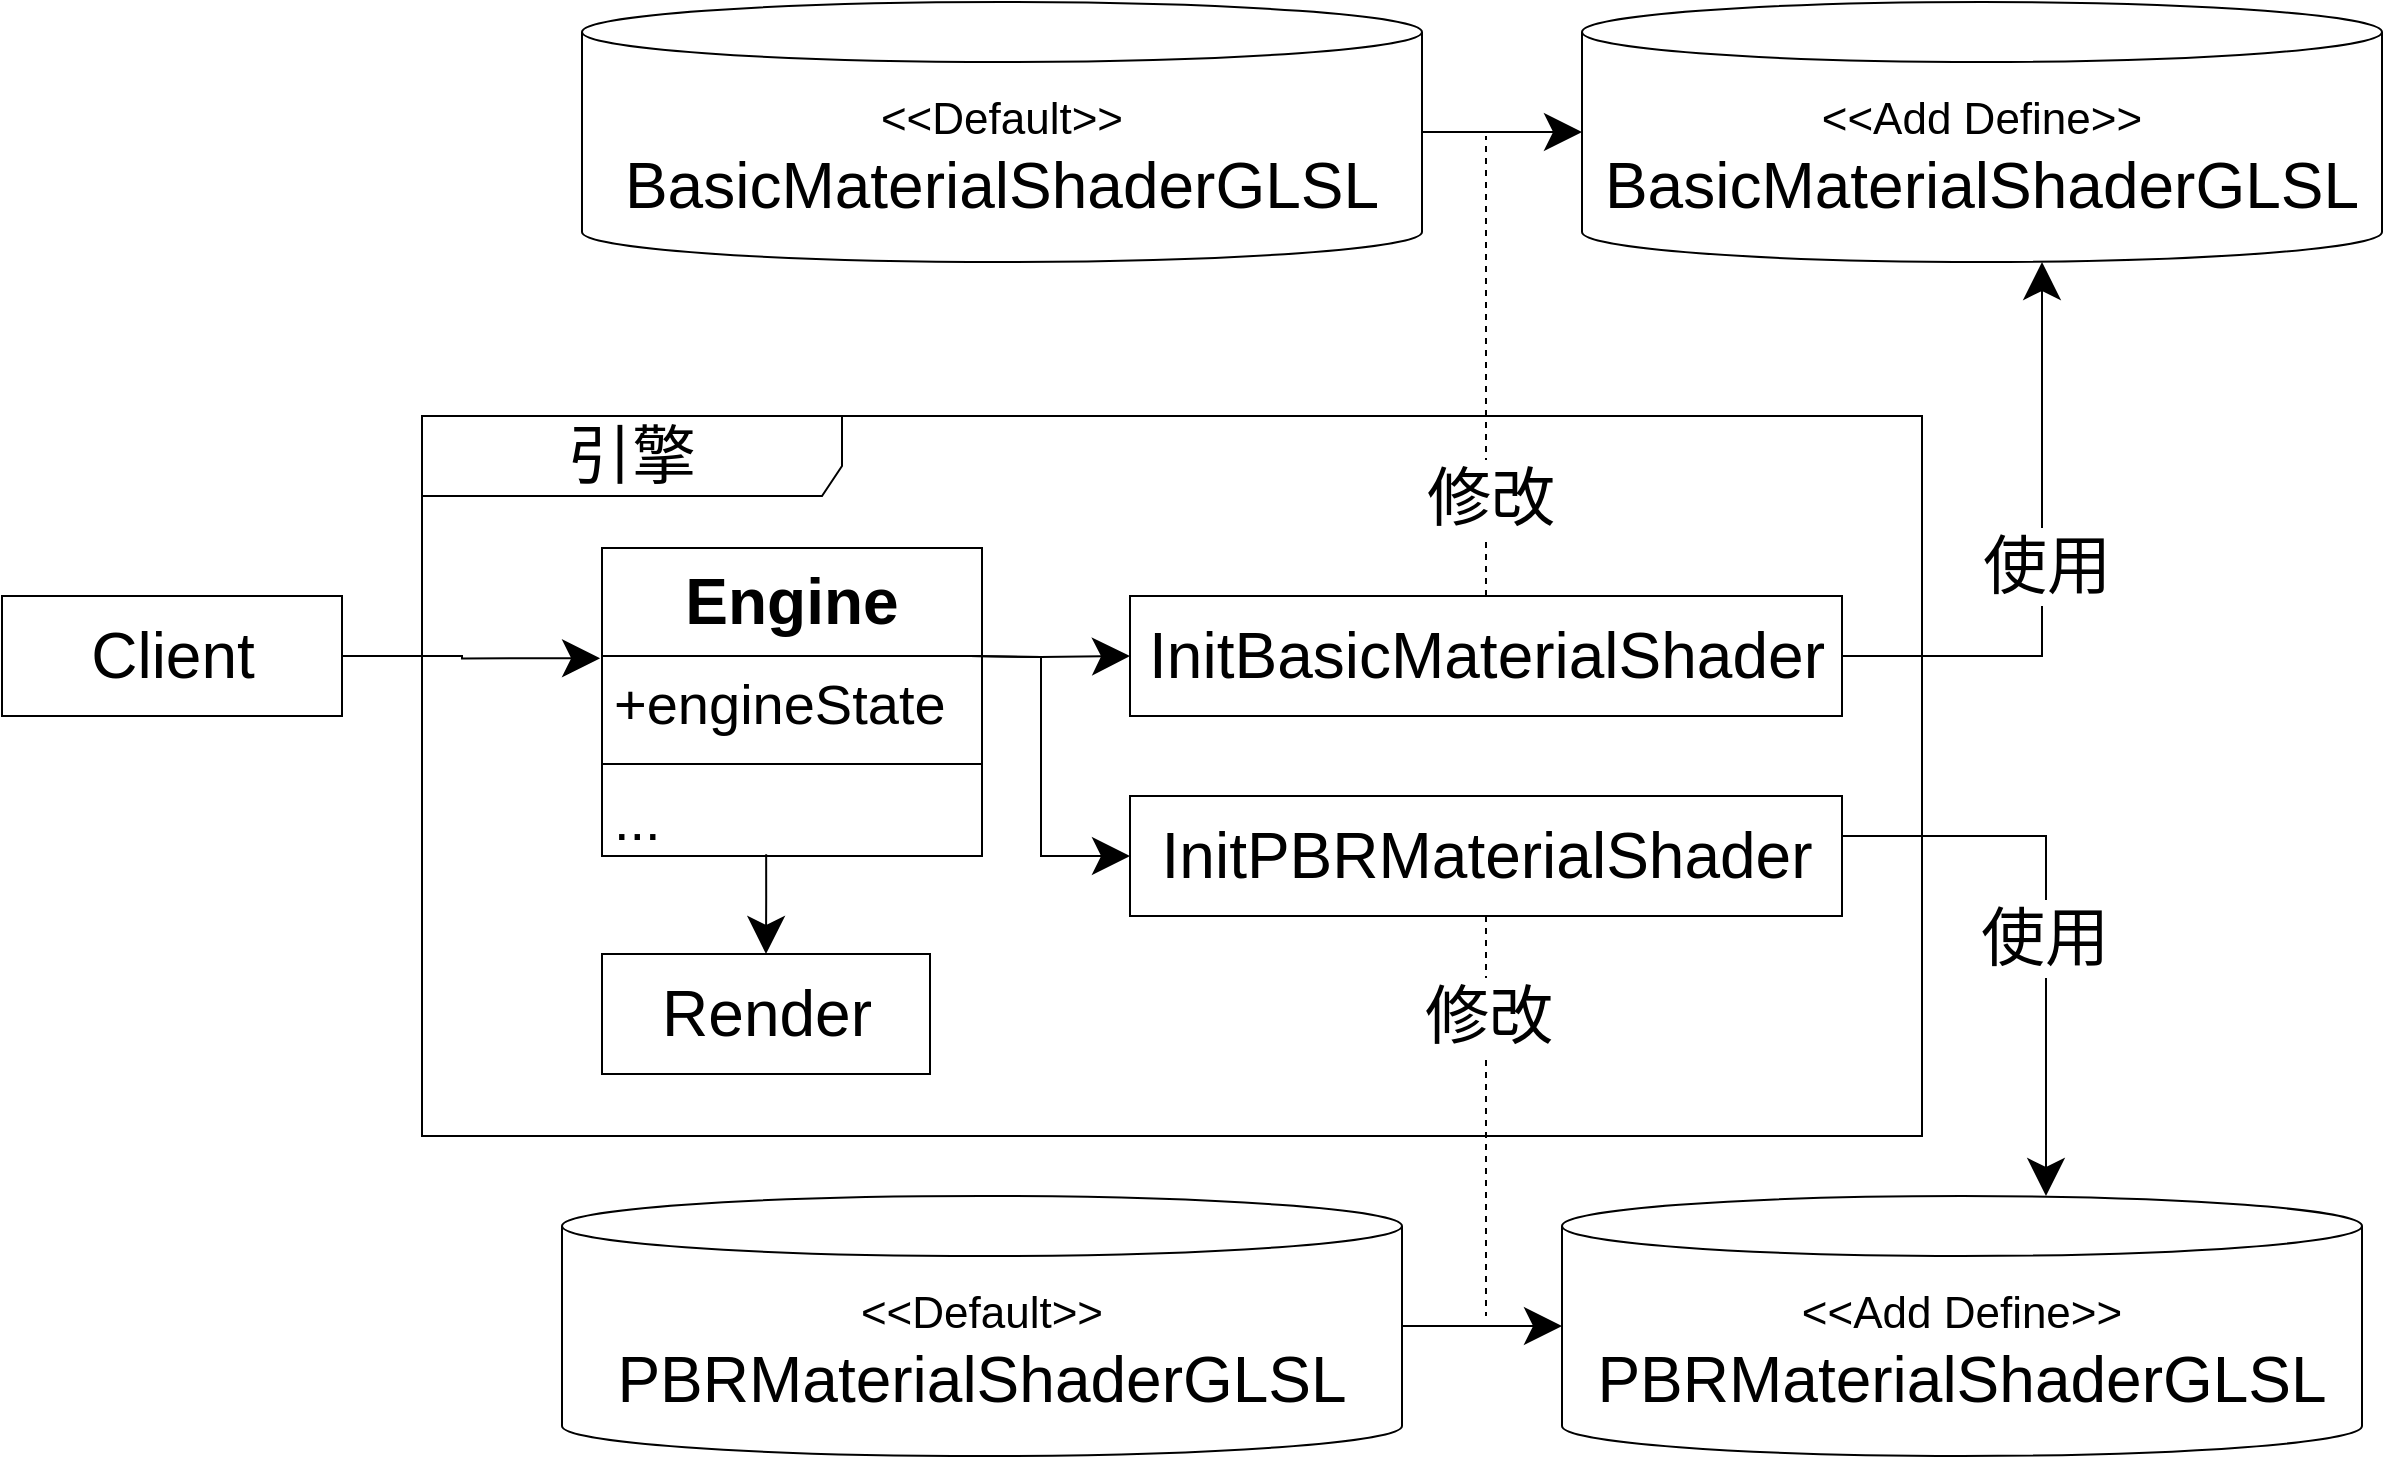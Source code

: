 <mxfile version="14.6.13" type="device"><diagram id="aFtpn4q2CuxT0qsXSHBK" name="第 1 页"><mxGraphModel dx="1892" dy="1344" grid="1" gridSize="10" guides="1" tooltips="1" connect="1" arrows="1" fold="1" page="1" pageScale="1" pageWidth="827" pageHeight="1169" math="0" shadow="0"><root><mxCell id="0"/><mxCell id="1" parent="0"/><mxCell id="fDbQfsbFCh6529b2uhR8-13" value="&lt;font style=&quot;font-size: 32px&quot;&gt;引擎&lt;/font&gt;" style="shape=umlFrame;whiteSpace=wrap;html=1;width=210;height=40;fontSize=32;" parent="1" vertex="1"><mxGeometry x="590" y="900" width="750" height="360" as="geometry"/></mxCell><mxCell id="fDbQfsbFCh6529b2uhR8-1" value="" style="edgeStyle=orthogonalEdgeStyle;rounded=0;orthogonalLoop=1;jettySize=auto;html=1;startSize=16;endSize=16;exitX=1;exitY=0.5;exitDx=0;exitDy=0;entryX=-0.005;entryY=0.023;entryDx=0;entryDy=0;entryPerimeter=0;" parent="1" source="fDbQfsbFCh6529b2uhR8-2" edge="1" target="vVLMvmYz_EncnkM56kR2-2"><mxGeometry relative="1" as="geometry"><mxPoint x="694" y="1020" as="targetPoint"/><mxPoint x="614" y="1020" as="sourcePoint"/></mxGeometry></mxCell><mxCell id="fDbQfsbFCh6529b2uhR8-2" value="Client" style="html=1;fontSize=32;" parent="1" vertex="1"><mxGeometry x="380" y="990.0" width="170" height="60" as="geometry"/></mxCell><mxCell id="fDbQfsbFCh6529b2uhR8-14" style="edgeStyle=orthogonalEdgeStyle;rounded=0;orthogonalLoop=1;jettySize=auto;html=1;entryX=0;entryY=0.5;entryDx=0;entryDy=0;entryPerimeter=0;endSize=16;startSize=16;" parent="1" source="fDbQfsbFCh6529b2uhR8-5" target="fDbQfsbFCh6529b2uhR8-7" edge="1"><mxGeometry relative="1" as="geometry"/></mxCell><mxCell id="fDbQfsbFCh6529b2uhR8-5" value="&lt;font&gt;&lt;font style=&quot;font-size: 22px&quot;&gt;&amp;lt;&amp;lt;Default&amp;gt;&amp;gt;&lt;/font&gt;&lt;br&gt;&lt;span style=&quot;font-size: 32px&quot;&gt;BasicMaterialShaderGLSL&lt;/span&gt;&lt;/font&gt;" style="shape=cylinder3;whiteSpace=wrap;html=1;boundedLbl=1;backgroundOutline=1;size=15;" parent="1" vertex="1"><mxGeometry x="670" y="693" width="420" height="130" as="geometry"/></mxCell><mxCell id="fDbQfsbFCh6529b2uhR8-7" value="&lt;font&gt;&lt;font style=&quot;font-size: 22px&quot;&gt;&amp;lt;&amp;lt;Add Define&amp;gt;&amp;gt;&lt;/font&gt;&lt;br&gt;&lt;span style=&quot;font-size: 32px&quot;&gt;BasicMaterialShaderGLSL&lt;/span&gt;&lt;/font&gt;" style="shape=cylinder3;whiteSpace=wrap;html=1;boundedLbl=1;backgroundOutline=1;size=15;" parent="1" vertex="1"><mxGeometry x="1170" y="693" width="400" height="130" as="geometry"/></mxCell><mxCell id="fDbQfsbFCh6529b2uhR8-8" value="" style="edgeStyle=orthogonalEdgeStyle;rounded=0;orthogonalLoop=1;jettySize=auto;html=1;endSize=16;startSize=16;" parent="1" target="fDbQfsbFCh6529b2uhR8-11" edge="1"><mxGeometry relative="1" as="geometry"><mxPoint x="864" y="1020.0" as="sourcePoint"/></mxGeometry></mxCell><mxCell id="fDbQfsbFCh6529b2uhR8-9" value="" style="edgeStyle=orthogonalEdgeStyle;rounded=0;orthogonalLoop=1;jettySize=auto;html=1;endSize=16;startSize=16;exitX=0.432;exitY=0.978;exitDx=0;exitDy=0;exitPerimeter=0;" parent="1" source="vVLMvmYz_EncnkM56kR2-4" target="fDbQfsbFCh6529b2uhR8-12" edge="1"><mxGeometry relative="1" as="geometry"><mxPoint x="779" y="1050.0" as="sourcePoint"/></mxGeometry></mxCell><mxCell id="IwQg8gsE1PQUw5Mti5vR-5" style="edgeStyle=orthogonalEdgeStyle;rounded=0;orthogonalLoop=1;jettySize=auto;html=1;entryX=0;entryY=0.5;entryDx=0;entryDy=0;startSize=16;endSize=16;" parent="1" target="IwQg8gsE1PQUw5Mti5vR-1" edge="1"><mxGeometry relative="1" as="geometry"><mxPoint x="864" y="1020.0" as="sourcePoint"/></mxGeometry></mxCell><mxCell id="fDbQfsbFCh6529b2uhR8-17" style="edgeStyle=orthogonalEdgeStyle;rounded=0;orthogonalLoop=1;jettySize=auto;html=1;startSize=16;endSize=16;dashed=1;endArrow=none;endFill=0;" parent="1" source="fDbQfsbFCh6529b2uhR8-11" edge="1"><mxGeometry relative="1" as="geometry"><mxPoint x="1122" y="760" as="targetPoint"/></mxGeometry></mxCell><mxCell id="fDbQfsbFCh6529b2uhR8-18" value="&lt;span style=&quot;font-size: 32px&quot;&gt;修改&lt;/span&gt;" style="edgeLabel;html=1;align=center;verticalAlign=middle;resizable=0;points=[];" parent="fDbQfsbFCh6529b2uhR8-17" vertex="1" connectable="0"><mxGeometry x="0.266" y="-1" relative="1" as="geometry"><mxPoint y="96" as="offset"/></mxGeometry></mxCell><mxCell id="fDbQfsbFCh6529b2uhR8-19" style="edgeStyle=orthogonalEdgeStyle;rounded=0;orthogonalLoop=1;jettySize=auto;html=1;endArrow=classic;endFill=1;startSize=16;endSize=16;exitX=1;exitY=0.5;exitDx=0;exitDy=0;" parent="1" source="fDbQfsbFCh6529b2uhR8-11" target="fDbQfsbFCh6529b2uhR8-7" edge="1"><mxGeometry relative="1" as="geometry"><Array as="points"><mxPoint x="1400" y="1020"/></Array><mxPoint x="1400" y="880" as="targetPoint"/></mxGeometry></mxCell><mxCell id="fDbQfsbFCh6529b2uhR8-20" value="&lt;font style=&quot;font-size: 32px&quot;&gt;使用&lt;/font&gt;" style="edgeLabel;html=1;align=center;verticalAlign=middle;resizable=0;points=[];" parent="fDbQfsbFCh6529b2uhR8-19" vertex="1" connectable="0"><mxGeometry x="-0.022" y="-2" relative="1" as="geometry"><mxPoint as="offset"/></mxGeometry></mxCell><mxCell id="fDbQfsbFCh6529b2uhR8-11" value="InitBasicMaterialShader" style="html=1;fontSize=32;" parent="1" vertex="1"><mxGeometry x="944" y="990" width="356" height="60" as="geometry"/></mxCell><mxCell id="fDbQfsbFCh6529b2uhR8-12" value="Render" style="html=1;fontSize=32;" parent="1" vertex="1"><mxGeometry x="680" y="1169" width="164" height="60" as="geometry"/></mxCell><mxCell id="IwQg8gsE1PQUw5Mti5vR-6" style="edgeStyle=orthogonalEdgeStyle;rounded=0;orthogonalLoop=1;jettySize=auto;html=1;startSize=16;endSize=16;endArrow=none;endFill=0;dashed=1;" parent="1" source="IwQg8gsE1PQUw5Mti5vR-1" edge="1"><mxGeometry relative="1" as="geometry"><mxPoint x="1122" y="1350" as="targetPoint"/></mxGeometry></mxCell><mxCell id="IwQg8gsE1PQUw5Mti5vR-7" value="&lt;font style=&quot;font-size: 32px&quot;&gt;修改&lt;/font&gt;" style="edgeLabel;html=1;align=center;verticalAlign=middle;resizable=0;points=[];" parent="IwQg8gsE1PQUw5Mti5vR-6" vertex="1" connectable="0"><mxGeometry x="0.111" y="1" relative="1" as="geometry"><mxPoint x="-1" y="-61" as="offset"/></mxGeometry></mxCell><mxCell id="IwQg8gsE1PQUw5Mti5vR-8" style="edgeStyle=orthogonalEdgeStyle;rounded=0;orthogonalLoop=1;jettySize=auto;html=1;endArrow=classic;endFill=1;startSize=16;endSize=16;" parent="1" source="IwQg8gsE1PQUw5Mti5vR-1" target="IwQg8gsE1PQUw5Mti5vR-3" edge="1"><mxGeometry relative="1" as="geometry"><Array as="points"><mxPoint x="1402" y="1110"/></Array></mxGeometry></mxCell><mxCell id="IwQg8gsE1PQUw5Mti5vR-9" value="&lt;font style=&quot;font-size: 32px&quot;&gt;使用&lt;/font&gt;" style="edgeLabel;html=1;align=center;verticalAlign=middle;resizable=0;points=[];" parent="IwQg8gsE1PQUw5Mti5vR-8" vertex="1" connectable="0"><mxGeometry x="0.085" y="-1" relative="1" as="geometry"><mxPoint as="offset"/></mxGeometry></mxCell><mxCell id="IwQg8gsE1PQUw5Mti5vR-1" value="InitPBRMaterialShader" style="html=1;fontSize=32;" parent="1" vertex="1"><mxGeometry x="944" y="1090" width="356" height="60" as="geometry"/></mxCell><mxCell id="IwQg8gsE1PQUw5Mti5vR-4" style="edgeStyle=orthogonalEdgeStyle;rounded=0;orthogonalLoop=1;jettySize=auto;html=1;entryX=0;entryY=0.5;entryDx=0;entryDy=0;entryPerimeter=0;endSize=16;startSize=16;" parent="1" source="IwQg8gsE1PQUw5Mti5vR-2" target="IwQg8gsE1PQUw5Mti5vR-3" edge="1"><mxGeometry relative="1" as="geometry"/></mxCell><mxCell id="IwQg8gsE1PQUw5Mti5vR-2" value="&lt;font&gt;&lt;font style=&quot;font-size: 22px&quot;&gt;&amp;lt;&amp;lt;Default&amp;gt;&amp;gt;&lt;/font&gt;&lt;br&gt;&lt;span style=&quot;font-size: 32px&quot;&gt;PBRMaterialShaderGLSL&lt;/span&gt;&lt;/font&gt;" style="shape=cylinder3;whiteSpace=wrap;html=1;boundedLbl=1;backgroundOutline=1;size=15;" parent="1" vertex="1"><mxGeometry x="660" y="1290" width="420" height="130" as="geometry"/></mxCell><mxCell id="IwQg8gsE1PQUw5Mti5vR-3" value="&lt;font&gt;&lt;font style=&quot;font-size: 22px&quot;&gt;&amp;lt;&amp;lt;Add Define&amp;gt;&amp;gt;&lt;/font&gt;&lt;br&gt;&lt;span style=&quot;font-size: 32px&quot;&gt;PBRMaterialShaderGLSL&lt;/span&gt;&lt;/font&gt;" style="shape=cylinder3;whiteSpace=wrap;html=1;boundedLbl=1;backgroundOutline=1;size=15;" parent="1" vertex="1"><mxGeometry x="1160" y="1290" width="400" height="130" as="geometry"/></mxCell><mxCell id="vVLMvmYz_EncnkM56kR2-1" value="Engine" style="swimlane;fontStyle=1;align=center;verticalAlign=top;childLayout=stackLayout;horizontal=1;startSize=54;horizontalStack=0;resizeParent=1;resizeParentMax=0;resizeLast=0;collapsible=1;marginBottom=0;fontSize=32;" vertex="1" parent="1"><mxGeometry x="680" y="966" width="190" height="154" as="geometry"/></mxCell><mxCell id="vVLMvmYz_EncnkM56kR2-2" value="+engineState" style="text;strokeColor=none;fillColor=none;align=left;verticalAlign=top;spacingLeft=4;spacingRight=4;overflow=hidden;rotatable=0;points=[[0,0.5],[1,0.5]];portConstraint=eastwest;fontSize=28;" vertex="1" parent="vVLMvmYz_EncnkM56kR2-1"><mxGeometry y="54" width="190" height="50" as="geometry"/></mxCell><mxCell id="vVLMvmYz_EncnkM56kR2-3" value="" style="line;strokeWidth=1;fillColor=none;align=left;verticalAlign=middle;spacingTop=-1;spacingLeft=3;spacingRight=3;rotatable=0;labelPosition=right;points=[];portConstraint=eastwest;" vertex="1" parent="vVLMvmYz_EncnkM56kR2-1"><mxGeometry y="104" width="190" height="8" as="geometry"/></mxCell><mxCell id="vVLMvmYz_EncnkM56kR2-4" value="..." style="text;strokeColor=none;fillColor=none;align=left;verticalAlign=top;spacingLeft=4;spacingRight=4;overflow=hidden;rotatable=0;points=[[0,0.5],[1,0.5]];portConstraint=eastwest;fontSize=28;" vertex="1" parent="vVLMvmYz_EncnkM56kR2-1"><mxGeometry y="112" width="190" height="42" as="geometry"/></mxCell></root></mxGraphModel></diagram></mxfile>